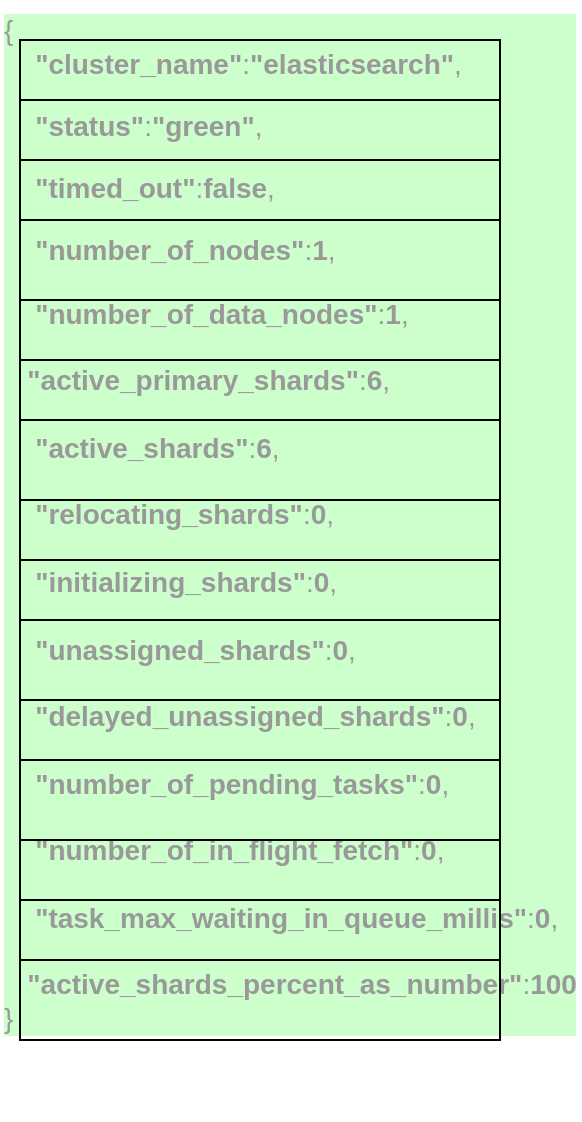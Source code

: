 <mxfile version="14.1.8" type="device"><diagram id="iKTxTIfAbLtBxd-NBIlw" name="第 1 页"><mxGraphModel dx="852" dy="494" grid="1" gridSize="10" guides="1" tooltips="1" connect="1" arrows="1" fold="1" page="1" pageScale="1" pageWidth="827" pageHeight="1169" math="0" shadow="0"><root><mxCell id="0"/><mxCell id="1" parent="0"/><mxCell id="GtUwkMWD57jcnGsV_wvL-1" value="&lt;span style=&quot;font-size: 14px ; font-style: normal ; font-weight: 400 ; letter-spacing: normal ; text-indent: 0px ; text-transform: none ; word-spacing: 0px ; display: inline ; float: none&quot;&gt;{&lt;/span&gt;&lt;br style=&quot;box-sizing: border-box ; font-size: 14px ; font-style: normal ; font-weight: 400 ; letter-spacing: normal ; text-indent: 0px ; text-transform: none ; word-spacing: 0px&quot;&gt;&lt;span style=&quot;font-size: 14px ; font-style: normal ; font-weight: 400 ; letter-spacing: normal ; text-indent: 0px ; text-transform: none ; word-spacing: 0px ; display: inline ; float: none&quot;&gt;&amp;nbsp;&amp;nbsp;&amp;nbsp;&amp;nbsp;&lt;/span&gt;&lt;span class=&quot;json_key&quot; style=&quot;box-sizing: border-box ; font-size: 14px ; font-weight: bold ; font-style: normal ; letter-spacing: normal ; text-indent: 0px ; text-transform: none ; word-spacing: 0px&quot;&gt;&quot;cluster_name&quot;&lt;/span&gt;&lt;span style=&quot;font-size: 14px ; font-style: normal ; font-weight: 400 ; letter-spacing: normal ; text-indent: 0px ; text-transform: none ; word-spacing: 0px ; display: inline ; float: none&quot;&gt;:&lt;/span&gt;&lt;span class=&quot;json_string&quot; style=&quot;box-sizing: border-box ; font-size: 14px ; font-weight: bold ; font-style: normal ; letter-spacing: normal ; text-indent: 0px ; text-transform: none ; word-spacing: 0px&quot;&gt;&quot;elasticsearch&quot;&lt;/span&gt;&lt;span style=&quot;font-size: 14px ; font-style: normal ; font-weight: 400 ; letter-spacing: normal ; text-indent: 0px ; text-transform: none ; word-spacing: 0px ; display: inline ; float: none&quot;&gt;,&lt;br&gt;&lt;/span&gt;&lt;br style=&quot;box-sizing: border-box ; font-size: 14px ; font-style: normal ; font-weight: 400 ; letter-spacing: normal ; text-indent: 0px ; text-transform: none ; word-spacing: 0px&quot;&gt;&lt;span style=&quot;font-size: 14px ; font-style: normal ; font-weight: 400 ; letter-spacing: normal ; text-indent: 0px ; text-transform: none ; word-spacing: 0px ; display: inline ; float: none&quot;&gt;&amp;nbsp;&amp;nbsp;&amp;nbsp;&amp;nbsp;&lt;/span&gt;&lt;span class=&quot;json_key&quot; style=&quot;box-sizing: border-box ; font-size: 14px ; font-weight: bold ; font-style: normal ; letter-spacing: normal ; text-indent: 0px ; text-transform: none ; word-spacing: 0px&quot;&gt;&quot;status&quot;&lt;/span&gt;&lt;span style=&quot;font-size: 14px ; font-style: normal ; font-weight: 400 ; letter-spacing: normal ; text-indent: 0px ; text-transform: none ; word-spacing: 0px ; display: inline ; float: none&quot;&gt;:&lt;/span&gt;&lt;span class=&quot;json_string&quot; style=&quot;box-sizing: border-box ; font-size: 14px ; font-weight: bold ; font-style: normal ; letter-spacing: normal ; text-indent: 0px ; text-transform: none ; word-spacing: 0px&quot;&gt;&quot;green&quot;&lt;/span&gt;&lt;span style=&quot;font-size: 14px ; font-style: normal ; font-weight: 400 ; letter-spacing: normal ; text-indent: 0px ; text-transform: none ; word-spacing: 0px ; display: inline ; float: none&quot;&gt;,&lt;br&gt;&lt;/span&gt;&lt;br style=&quot;box-sizing: border-box ; font-size: 14px ; font-style: normal ; font-weight: 400 ; letter-spacing: normal ; text-indent: 0px ; text-transform: none ; word-spacing: 0px&quot;&gt;&lt;span style=&quot;font-size: 14px ; font-style: normal ; font-weight: 400 ; letter-spacing: normal ; text-indent: 0px ; text-transform: none ; word-spacing: 0px ; display: inline ; float: none&quot;&gt;&amp;nbsp;&amp;nbsp;&amp;nbsp;&amp;nbsp;&lt;/span&gt;&lt;span class=&quot;json_key&quot; style=&quot;box-sizing: border-box ; font-size: 14px ; font-weight: bold ; font-style: normal ; letter-spacing: normal ; text-indent: 0px ; text-transform: none ; word-spacing: 0px&quot;&gt;&quot;timed_out&quot;&lt;/span&gt;&lt;span style=&quot;font-size: 14px ; font-style: normal ; font-weight: 400 ; letter-spacing: normal ; text-indent: 0px ; text-transform: none ; word-spacing: 0px ; display: inline ; float: none&quot;&gt;:&lt;/span&gt;&lt;span class=&quot;json_boolean&quot; style=&quot;box-sizing: border-box ; font-size: 14px ; font-weight: bold ; font-style: normal ; letter-spacing: normal ; text-indent: 0px ; text-transform: none ; word-spacing: 0px&quot;&gt;false&lt;/span&gt;&lt;span style=&quot;font-size: 14px ; font-style: normal ; font-weight: 400 ; letter-spacing: normal ; text-indent: 0px ; text-transform: none ; word-spacing: 0px ; display: inline ; float: none&quot;&gt;,&lt;br&gt;&lt;/span&gt;&lt;br style=&quot;box-sizing: border-box ; font-size: 14px ; font-style: normal ; font-weight: 400 ; letter-spacing: normal ; text-indent: 0px ; text-transform: none ; word-spacing: 0px&quot;&gt;&lt;span style=&quot;font-size: 14px ; font-style: normal ; font-weight: 400 ; letter-spacing: normal ; text-indent: 0px ; text-transform: none ; word-spacing: 0px ; display: inline ; float: none&quot;&gt;&amp;nbsp;&amp;nbsp;&amp;nbsp;&amp;nbsp;&lt;/span&gt;&lt;span class=&quot;json_key&quot; style=&quot;box-sizing: border-box ; font-size: 14px ; font-weight: bold ; font-style: normal ; letter-spacing: normal ; text-indent: 0px ; text-transform: none ; word-spacing: 0px&quot;&gt;&quot;number_of_nodes&quot;&lt;/span&gt;&lt;span style=&quot;font-size: 14px ; font-style: normal ; font-weight: 400 ; letter-spacing: normal ; text-indent: 0px ; text-transform: none ; word-spacing: 0px ; display: inline ; float: none&quot;&gt;:&lt;/span&gt;&lt;span class=&quot;json_number&quot; style=&quot;box-sizing: border-box ; font-size: 14px ; font-weight: bold ; font-style: normal ; letter-spacing: normal ; text-indent: 0px ; text-transform: none ; word-spacing: 0px&quot;&gt;1&lt;/span&gt;&lt;span style=&quot;font-size: 14px ; font-style: normal ; font-weight: 400 ; letter-spacing: normal ; text-indent: 0px ; text-transform: none ; word-spacing: 0px ; display: inline ; float: none&quot;&gt;,&lt;br&gt;&lt;/span&gt;&lt;br style=&quot;box-sizing: border-box ; font-size: 14px ; font-style: normal ; font-weight: 400 ; letter-spacing: normal ; text-indent: 0px ; text-transform: none ; word-spacing: 0px&quot;&gt;&lt;span style=&quot;font-size: 14px ; font-style: normal ; font-weight: 400 ; letter-spacing: normal ; text-indent: 0px ; text-transform: none ; word-spacing: 0px ; display: inline ; float: none&quot;&gt;&amp;nbsp;&amp;nbsp;&amp;nbsp;&amp;nbsp;&lt;/span&gt;&lt;span class=&quot;json_key&quot; style=&quot;box-sizing: border-box ; font-size: 14px ; font-weight: bold ; font-style: normal ; letter-spacing: normal ; text-indent: 0px ; text-transform: none ; word-spacing: 0px&quot;&gt;&quot;number_of_data_nodes&quot;&lt;/span&gt;&lt;span style=&quot;font-size: 14px ; font-style: normal ; font-weight: 400 ; letter-spacing: normal ; text-indent: 0px ; text-transform: none ; word-spacing: 0px ; display: inline ; float: none&quot;&gt;:&lt;/span&gt;&lt;span class=&quot;json_number&quot; style=&quot;box-sizing: border-box ; font-size: 14px ; font-weight: bold ; font-style: normal ; letter-spacing: normal ; text-indent: 0px ; text-transform: none ; word-spacing: 0px&quot;&gt;1&lt;/span&gt;&lt;span style=&quot;font-size: 14px ; font-style: normal ; font-weight: 400 ; letter-spacing: normal ; text-indent: 0px ; text-transform: none ; word-spacing: 0px ; display: inline ; float: none&quot;&gt;,&lt;/span&gt;&lt;br style=&quot;box-sizing: border-box ; font-size: 14px ; font-style: normal ; font-weight: 400 ; letter-spacing: normal ; text-indent: 0px ; text-transform: none ; word-spacing: 0px&quot;&gt;&lt;span style=&quot;font-size: 14px ; font-style: normal ; font-weight: 400 ; letter-spacing: normal ; text-indent: 0px ; text-transform: none ; word-spacing: 0px ; display: inline ; float: none&quot;&gt;&amp;nbsp;&lt;br&gt;&amp;nbsp; &amp;nbsp;&lt;/span&gt;&lt;span class=&quot;json_key&quot; style=&quot;box-sizing: border-box ; font-size: 14px ; font-weight: bold ; font-style: normal ; letter-spacing: normal ; text-indent: 0px ; text-transform: none ; word-spacing: 0px&quot;&gt;&quot;active_primary_shards&quot;&lt;/span&gt;&lt;span style=&quot;font-size: 14px ; font-style: normal ; font-weight: 400 ; letter-spacing: normal ; text-indent: 0px ; text-transform: none ; word-spacing: 0px ; display: inline ; float: none&quot;&gt;:&lt;/span&gt;&lt;span class=&quot;json_number&quot; style=&quot;box-sizing: border-box ; font-size: 14px ; font-weight: bold ; font-style: normal ; letter-spacing: normal ; text-indent: 0px ; text-transform: none ; word-spacing: 0px&quot;&gt;6&lt;/span&gt;&lt;span style=&quot;font-size: 14px ; font-style: normal ; font-weight: 400 ; letter-spacing: normal ; text-indent: 0px ; text-transform: none ; word-spacing: 0px ; display: inline ; float: none&quot;&gt;,&lt;/span&gt;&lt;br style=&quot;box-sizing: border-box ; font-size: 14px ; font-style: normal ; font-weight: 400 ; letter-spacing: normal ; text-indent: 0px ; text-transform: none ; word-spacing: 0px&quot;&gt;&lt;span style=&quot;font-size: 14px ; font-style: normal ; font-weight: 400 ; letter-spacing: normal ; text-indent: 0px ; text-transform: none ; word-spacing: 0px ; display: inline ; float: none&quot;&gt;&lt;br&gt;&amp;nbsp; &amp;nbsp;&amp;nbsp;&lt;/span&gt;&lt;span class=&quot;json_key&quot; style=&quot;box-sizing: border-box ; font-size: 14px ; font-weight: bold ; font-style: normal ; letter-spacing: normal ; text-indent: 0px ; text-transform: none ; word-spacing: 0px&quot;&gt;&quot;active_shards&quot;&lt;/span&gt;&lt;span style=&quot;font-size: 14px ; font-style: normal ; font-weight: 400 ; letter-spacing: normal ; text-indent: 0px ; text-transform: none ; word-spacing: 0px ; display: inline ; float: none&quot;&gt;:&lt;/span&gt;&lt;span class=&quot;json_number&quot; style=&quot;box-sizing: border-box ; font-size: 14px ; font-weight: bold ; font-style: normal ; letter-spacing: normal ; text-indent: 0px ; text-transform: none ; word-spacing: 0px&quot;&gt;6&lt;/span&gt;&lt;span style=&quot;font-size: 14px ; font-style: normal ; font-weight: 400 ; letter-spacing: normal ; text-indent: 0px ; text-transform: none ; word-spacing: 0px ; display: inline ; float: none&quot;&gt;,&lt;/span&gt;&lt;br style=&quot;box-sizing: border-box ; font-size: 14px ; font-style: normal ; font-weight: 400 ; letter-spacing: normal ; text-indent: 0px ; text-transform: none ; word-spacing: 0px&quot;&gt;&lt;span style=&quot;font-size: 14px ; font-style: normal ; font-weight: 400 ; letter-spacing: normal ; text-indent: 0px ; text-transform: none ; word-spacing: 0px ; display: inline ; float: none&quot;&gt;&lt;br&gt;&amp;nbsp; &amp;nbsp;&amp;nbsp;&lt;/span&gt;&lt;span class=&quot;json_key&quot; style=&quot;box-sizing: border-box ; font-size: 14px ; font-weight: bold ; font-style: normal ; letter-spacing: normal ; text-indent: 0px ; text-transform: none ; word-spacing: 0px&quot;&gt;&quot;relocating_shards&quot;&lt;/span&gt;&lt;span style=&quot;font-size: 14px ; font-style: normal ; font-weight: 400 ; letter-spacing: normal ; text-indent: 0px ; text-transform: none ; word-spacing: 0px ; display: inline ; float: none&quot;&gt;:&lt;/span&gt;&lt;span class=&quot;json_number&quot; style=&quot;box-sizing: border-box ; font-size: 14px ; font-weight: bold ; font-style: normal ; letter-spacing: normal ; text-indent: 0px ; text-transform: none ; word-spacing: 0px&quot;&gt;0&lt;/span&gt;&lt;span style=&quot;font-size: 14px ; font-style: normal ; font-weight: 400 ; letter-spacing: normal ; text-indent: 0px ; text-transform: none ; word-spacing: 0px ; display: inline ; float: none&quot;&gt;,&lt;/span&gt;&lt;br style=&quot;box-sizing: border-box ; font-size: 14px ; font-style: normal ; font-weight: 400 ; letter-spacing: normal ; text-indent: 0px ; text-transform: none ; word-spacing: 0px&quot;&gt;&lt;span style=&quot;font-size: 14px ; font-style: normal ; font-weight: 400 ; letter-spacing: normal ; text-indent: 0px ; text-transform: none ; word-spacing: 0px ; display: inline ; float: none&quot;&gt;&lt;br&gt;&amp;nbsp; &amp;nbsp;&amp;nbsp;&lt;/span&gt;&lt;span class=&quot;json_key&quot; style=&quot;box-sizing: border-box ; font-size: 14px ; font-weight: bold ; font-style: normal ; letter-spacing: normal ; text-indent: 0px ; text-transform: none ; word-spacing: 0px&quot;&gt;&quot;initializing_shards&quot;&lt;/span&gt;&lt;span style=&quot;font-size: 14px ; font-style: normal ; font-weight: 400 ; letter-spacing: normal ; text-indent: 0px ; text-transform: none ; word-spacing: 0px ; display: inline ; float: none&quot;&gt;:&lt;/span&gt;&lt;span class=&quot;json_number&quot; style=&quot;box-sizing: border-box ; font-size: 14px ; font-weight: bold ; font-style: normal ; letter-spacing: normal ; text-indent: 0px ; text-transform: none ; word-spacing: 0px&quot;&gt;0&lt;/span&gt;&lt;span style=&quot;font-size: 14px ; font-style: normal ; font-weight: 400 ; letter-spacing: normal ; text-indent: 0px ; text-transform: none ; word-spacing: 0px ; display: inline ; float: none&quot;&gt;,&lt;/span&gt;&lt;br style=&quot;box-sizing: border-box ; font-size: 14px ; font-style: normal ; font-weight: 400 ; letter-spacing: normal ; text-indent: 0px ; text-transform: none ; word-spacing: 0px&quot;&gt;&lt;span style=&quot;font-size: 14px ; font-style: normal ; font-weight: 400 ; letter-spacing: normal ; text-indent: 0px ; text-transform: none ; word-spacing: 0px ; display: inline ; float: none&quot;&gt;&lt;br&gt;&amp;nbsp; &amp;nbsp;&amp;nbsp;&lt;/span&gt;&lt;span class=&quot;json_key&quot; style=&quot;box-sizing: border-box ; font-size: 14px ; font-weight: bold ; font-style: normal ; letter-spacing: normal ; text-indent: 0px ; text-transform: none ; word-spacing: 0px&quot;&gt;&quot;unassigned_shards&quot;&lt;/span&gt;&lt;span style=&quot;font-size: 14px ; font-style: normal ; font-weight: 400 ; letter-spacing: normal ; text-indent: 0px ; text-transform: none ; word-spacing: 0px ; display: inline ; float: none&quot;&gt;:&lt;/span&gt;&lt;span class=&quot;json_number&quot; style=&quot;box-sizing: border-box ; font-size: 14px ; font-weight: bold ; font-style: normal ; letter-spacing: normal ; text-indent: 0px ; text-transform: none ; word-spacing: 0px&quot;&gt;0&lt;/span&gt;&lt;span style=&quot;font-size: 14px ; font-style: normal ; font-weight: 400 ; letter-spacing: normal ; text-indent: 0px ; text-transform: none ; word-spacing: 0px ; display: inline ; float: none&quot;&gt;,&lt;/span&gt;&lt;br style=&quot;box-sizing: border-box ; font-size: 14px ; font-style: normal ; font-weight: 400 ; letter-spacing: normal ; text-indent: 0px ; text-transform: none ; word-spacing: 0px&quot;&gt;&lt;span style=&quot;font-size: 14px ; font-style: normal ; font-weight: 400 ; letter-spacing: normal ; text-indent: 0px ; text-transform: none ; word-spacing: 0px ; display: inline ; float: none&quot;&gt;&lt;br&gt;&amp;nbsp; &amp;nbsp;&amp;nbsp;&lt;/span&gt;&lt;span class=&quot;json_key&quot; style=&quot;box-sizing: border-box ; font-size: 14px ; font-weight: bold ; font-style: normal ; letter-spacing: normal ; text-indent: 0px ; text-transform: none ; word-spacing: 0px&quot;&gt;&quot;delayed_unassigned_shards&quot;&lt;/span&gt;&lt;span style=&quot;font-size: 14px ; font-style: normal ; font-weight: 400 ; letter-spacing: normal ; text-indent: 0px ; text-transform: none ; word-spacing: 0px ; display: inline ; float: none&quot;&gt;:&lt;/span&gt;&lt;span class=&quot;json_number&quot; style=&quot;box-sizing: border-box ; font-size: 14px ; font-weight: bold ; font-style: normal ; letter-spacing: normal ; text-indent: 0px ; text-transform: none ; word-spacing: 0px&quot;&gt;0&lt;/span&gt;&lt;span style=&quot;font-size: 14px ; font-style: normal ; font-weight: 400 ; letter-spacing: normal ; text-indent: 0px ; text-transform: none ; word-spacing: 0px ; display: inline ; float: none&quot;&gt;,&lt;/span&gt;&lt;br style=&quot;box-sizing: border-box ; font-size: 14px ; font-style: normal ; font-weight: 400 ; letter-spacing: normal ; text-indent: 0px ; text-transform: none ; word-spacing: 0px&quot;&gt;&lt;span style=&quot;font-size: 14px ; font-style: normal ; font-weight: 400 ; letter-spacing: normal ; text-indent: 0px ; text-transform: none ; word-spacing: 0px ; display: inline ; float: none&quot;&gt;&lt;br&gt;&amp;nbsp; &amp;nbsp;&amp;nbsp;&lt;/span&gt;&lt;span class=&quot;json_key&quot; style=&quot;box-sizing: border-box ; font-size: 14px ; font-weight: bold ; font-style: normal ; letter-spacing: normal ; text-indent: 0px ; text-transform: none ; word-spacing: 0px&quot;&gt;&quot;number_of_pending_tasks&quot;&lt;/span&gt;&lt;span style=&quot;font-size: 14px ; font-style: normal ; font-weight: 400 ; letter-spacing: normal ; text-indent: 0px ; text-transform: none ; word-spacing: 0px ; display: inline ; float: none&quot;&gt;:&lt;/span&gt;&lt;span class=&quot;json_number&quot; style=&quot;box-sizing: border-box ; font-size: 14px ; font-weight: bold ; font-style: normal ; letter-spacing: normal ; text-indent: 0px ; text-transform: none ; word-spacing: 0px&quot;&gt;0&lt;/span&gt;&lt;span style=&quot;font-size: 14px ; font-style: normal ; font-weight: 400 ; letter-spacing: normal ; text-indent: 0px ; text-transform: none ; word-spacing: 0px ; display: inline ; float: none&quot;&gt;,&lt;/span&gt;&lt;br style=&quot;box-sizing: border-box ; font-size: 14px ; font-style: normal ; font-weight: 400 ; letter-spacing: normal ; text-indent: 0px ; text-transform: none ; word-spacing: 0px&quot;&gt;&lt;span style=&quot;font-size: 14px ; font-style: normal ; font-weight: 400 ; letter-spacing: normal ; text-indent: 0px ; text-transform: none ; word-spacing: 0px ; display: inline ; float: none&quot;&gt;&lt;br&gt;&amp;nbsp; &amp;nbsp;&amp;nbsp;&lt;/span&gt;&lt;span class=&quot;json_key&quot; style=&quot;box-sizing: border-box ; font-size: 14px ; font-weight: bold ; font-style: normal ; letter-spacing: normal ; text-indent: 0px ; text-transform: none ; word-spacing: 0px&quot;&gt;&quot;number_of_in_flight_fetch&quot;&lt;/span&gt;&lt;span style=&quot;font-size: 14px ; font-style: normal ; font-weight: 400 ; letter-spacing: normal ; text-indent: 0px ; text-transform: none ; word-spacing: 0px ; display: inline ; float: none&quot;&gt;:&lt;/span&gt;&lt;span class=&quot;json_number&quot; style=&quot;box-sizing: border-box ; font-size: 14px ; font-weight: bold ; font-style: normal ; letter-spacing: normal ; text-indent: 0px ; text-transform: none ; word-spacing: 0px&quot;&gt;0&lt;/span&gt;&lt;span style=&quot;font-size: 14px ; font-style: normal ; font-weight: 400 ; letter-spacing: normal ; text-indent: 0px ; text-transform: none ; word-spacing: 0px ; display: inline ; float: none&quot;&gt;,&lt;/span&gt;&lt;br style=&quot;box-sizing: border-box ; font-size: 14px ; font-style: normal ; font-weight: 400 ; letter-spacing: normal ; text-indent: 0px ; text-transform: none ; word-spacing: 0px&quot;&gt;&lt;span style=&quot;font-size: 14px ; font-style: normal ; font-weight: 400 ; letter-spacing: normal ; text-indent: 0px ; text-transform: none ; word-spacing: 0px ; display: inline ; float: none&quot;&gt;&lt;br&gt;&amp;nbsp; &amp;nbsp;&amp;nbsp;&lt;/span&gt;&lt;span class=&quot;json_key&quot; style=&quot;box-sizing: border-box ; font-size: 14px ; font-weight: bold ; font-style: normal ; letter-spacing: normal ; text-indent: 0px ; text-transform: none ; word-spacing: 0px&quot;&gt;&quot;task_max_waiting_in_queue_millis&quot;&lt;/span&gt;&lt;span style=&quot;font-size: 14px ; font-style: normal ; font-weight: 400 ; letter-spacing: normal ; text-indent: 0px ; text-transform: none ; word-spacing: 0px ; display: inline ; float: none&quot;&gt;:&lt;/span&gt;&lt;span class=&quot;json_number&quot; style=&quot;box-sizing: border-box ; font-size: 14px ; font-weight: bold ; font-style: normal ; letter-spacing: normal ; text-indent: 0px ; text-transform: none ; word-spacing: 0px&quot;&gt;0&lt;/span&gt;&lt;span style=&quot;font-size: 14px ; font-style: normal ; font-weight: 400 ; letter-spacing: normal ; text-indent: 0px ; text-transform: none ; word-spacing: 0px ; display: inline ; float: none&quot;&gt;,&lt;/span&gt;&lt;br style=&quot;box-sizing: border-box ; font-size: 14px ; font-style: normal ; font-weight: 400 ; letter-spacing: normal ; text-indent: 0px ; text-transform: none ; word-spacing: 0px&quot;&gt;&lt;span style=&quot;font-size: 14px ; font-style: normal ; font-weight: 400 ; letter-spacing: normal ; text-indent: 0px ; text-transform: none ; word-spacing: 0px ; display: inline ; float: none&quot;&gt;&lt;br&gt;&amp;nbsp; &amp;nbsp;&lt;/span&gt;&lt;span class=&quot;json_key&quot; style=&quot;box-sizing: border-box ; font-size: 14px ; font-weight: bold ; font-style: normal ; letter-spacing: normal ; text-indent: 0px ; text-transform: none ; word-spacing: 0px&quot;&gt;&quot;active_shards_percent_as_number&quot;&lt;/span&gt;&lt;span style=&quot;font-size: 14px ; font-style: normal ; font-weight: 400 ; letter-spacing: normal ; text-indent: 0px ; text-transform: none ; word-spacing: 0px ; display: inline ; float: none&quot;&gt;:&lt;/span&gt;&lt;span class=&quot;json_number&quot; style=&quot;box-sizing: border-box ; font-size: 14px ; font-weight: bold ; font-style: normal ; letter-spacing: normal ; text-indent: 0px ; text-transform: none ; word-spacing: 0px&quot;&gt;100&lt;/span&gt;&lt;br style=&quot;box-sizing: border-box ; font-size: 14px ; font-style: normal ; font-weight: 400 ; letter-spacing: normal ; text-indent: 0px ; text-transform: none ; word-spacing: 0px&quot;&gt;&lt;span style=&quot;font-size: 14px ; font-style: normal ; font-weight: 400 ; letter-spacing: normal ; text-indent: 0px ; text-transform: none ; word-spacing: 0px ; display: inline ; float: none&quot;&gt;}&lt;/span&gt;" style="text;whiteSpace=wrap;html=1;labelBackgroundColor=#CCFFCC;fontColor=#999999;" vertex="1" parent="1"><mxGeometry x="210" y="60" width="290" height="560" as="geometry"/></mxCell><mxCell id="GtUwkMWD57jcnGsV_wvL-3" value="" style="rounded=0;whiteSpace=wrap;html=1;labelBackgroundColor=#CCFFCC;fontColor=#999999;fillColor=none;" vertex="1" parent="1"><mxGeometry x="220" y="80" width="240" height="30" as="geometry"/></mxCell><mxCell id="GtUwkMWD57jcnGsV_wvL-4" value="" style="rounded=0;whiteSpace=wrap;html=1;labelBackgroundColor=#CCFFCC;fontColor=#999999;fillColor=none;" vertex="1" parent="1"><mxGeometry x="220" y="110" width="240" height="30" as="geometry"/></mxCell><mxCell id="GtUwkMWD57jcnGsV_wvL-5" value="" style="rounded=0;whiteSpace=wrap;html=1;labelBackgroundColor=#CCFFCC;fontColor=#999999;fillColor=none;" vertex="1" parent="1"><mxGeometry x="220" y="140" width="240" height="30" as="geometry"/></mxCell><mxCell id="GtUwkMWD57jcnGsV_wvL-6" value="" style="rounded=0;whiteSpace=wrap;html=1;labelBackgroundColor=#CCFFCC;fontColor=#999999;fillColor=none;" vertex="1" parent="1"><mxGeometry x="220" y="170" width="240" height="40" as="geometry"/></mxCell><mxCell id="GtUwkMWD57jcnGsV_wvL-7" value="" style="rounded=0;whiteSpace=wrap;html=1;labelBackgroundColor=#CCFFCC;fontColor=#999999;fillColor=none;" vertex="1" parent="1"><mxGeometry x="220" y="210" width="240" height="30" as="geometry"/></mxCell><mxCell id="GtUwkMWD57jcnGsV_wvL-8" value="" style="rounded=0;whiteSpace=wrap;html=1;labelBackgroundColor=#CCFFCC;fontColor=#999999;fillColor=none;" vertex="1" parent="1"><mxGeometry x="220" y="240" width="240" height="30" as="geometry"/></mxCell><mxCell id="GtUwkMWD57jcnGsV_wvL-9" value="" style="rounded=0;whiteSpace=wrap;html=1;labelBackgroundColor=#CCFFCC;fontColor=#999999;fillColor=none;" vertex="1" parent="1"><mxGeometry x="220" y="270" width="240" height="40" as="geometry"/></mxCell><mxCell id="GtUwkMWD57jcnGsV_wvL-10" value="" style="rounded=0;whiteSpace=wrap;html=1;labelBackgroundColor=#CCFFCC;fontColor=#999999;fillColor=none;" vertex="1" parent="1"><mxGeometry x="220" y="310" width="240" height="30" as="geometry"/></mxCell><mxCell id="GtUwkMWD57jcnGsV_wvL-11" value="" style="rounded=0;whiteSpace=wrap;html=1;labelBackgroundColor=#CCFFCC;fontColor=#999999;fillColor=none;" vertex="1" parent="1"><mxGeometry x="220" y="340" width="240" height="30" as="geometry"/></mxCell><mxCell id="GtUwkMWD57jcnGsV_wvL-12" value="" style="rounded=0;whiteSpace=wrap;html=1;labelBackgroundColor=#CCFFCC;fontColor=#999999;fillColor=none;" vertex="1" parent="1"><mxGeometry x="220" y="370" width="240" height="40" as="geometry"/></mxCell><mxCell id="GtUwkMWD57jcnGsV_wvL-13" value="" style="rounded=0;whiteSpace=wrap;html=1;labelBackgroundColor=#CCFFCC;fontColor=#999999;fillColor=none;" vertex="1" parent="1"><mxGeometry x="220" y="410" width="240" height="30" as="geometry"/></mxCell><mxCell id="GtUwkMWD57jcnGsV_wvL-21" value="" style="rounded=0;whiteSpace=wrap;html=1;labelBackgroundColor=#CCFFCC;fontColor=#999999;fillColor=none;" vertex="1" parent="1"><mxGeometry x="220" y="440" width="240" height="40" as="geometry"/></mxCell><mxCell id="GtUwkMWD57jcnGsV_wvL-22" value="" style="rounded=0;whiteSpace=wrap;html=1;labelBackgroundColor=#CCFFCC;fontColor=#999999;fillColor=none;" vertex="1" parent="1"><mxGeometry x="220" y="480" width="240" height="30" as="geometry"/></mxCell><mxCell id="GtUwkMWD57jcnGsV_wvL-23" value="" style="rounded=0;whiteSpace=wrap;html=1;labelBackgroundColor=#CCFFCC;fontColor=#999999;fillColor=none;" vertex="1" parent="1"><mxGeometry x="220" y="510" width="240" height="30" as="geometry"/></mxCell><mxCell id="GtUwkMWD57jcnGsV_wvL-24" value="" style="rounded=0;whiteSpace=wrap;html=1;labelBackgroundColor=#CCFFCC;fontColor=#999999;fillColor=none;" vertex="1" parent="1"><mxGeometry x="220" y="540" width="240" height="40" as="geometry"/></mxCell></root></mxGraphModel></diagram></mxfile>